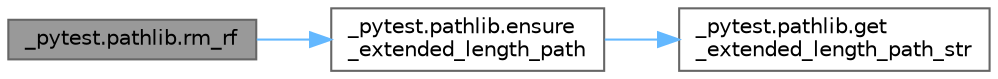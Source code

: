 digraph "_pytest.pathlib.rm_rf"
{
 // LATEX_PDF_SIZE
  bgcolor="transparent";
  edge [fontname=Helvetica,fontsize=10,labelfontname=Helvetica,labelfontsize=10];
  node [fontname=Helvetica,fontsize=10,shape=box,height=0.2,width=0.4];
  rankdir="LR";
  Node1 [id="Node000001",label="_pytest.pathlib.rm_rf",height=0.2,width=0.4,color="gray40", fillcolor="grey60", style="filled", fontcolor="black",tooltip=" "];
  Node1 -> Node2 [id="edge1_Node000001_Node000002",color="steelblue1",style="solid",tooltip=" "];
  Node2 [id="Node000002",label="_pytest.pathlib.ensure\l_extended_length_path",height=0.2,width=0.4,color="grey40", fillcolor="white", style="filled",URL="$namespace__pytest_1_1pathlib.html#a6b8b0325e6efac0c038f9a724ab8a2bf",tooltip=" "];
  Node2 -> Node3 [id="edge2_Node000002_Node000003",color="steelblue1",style="solid",tooltip=" "];
  Node3 [id="Node000003",label="_pytest.pathlib.get\l_extended_length_path_str",height=0.2,width=0.4,color="grey40", fillcolor="white", style="filled",URL="$namespace__pytest_1_1pathlib.html#ae544da450e5c7c6870a70be7cabc75d8",tooltip=" "];
}
